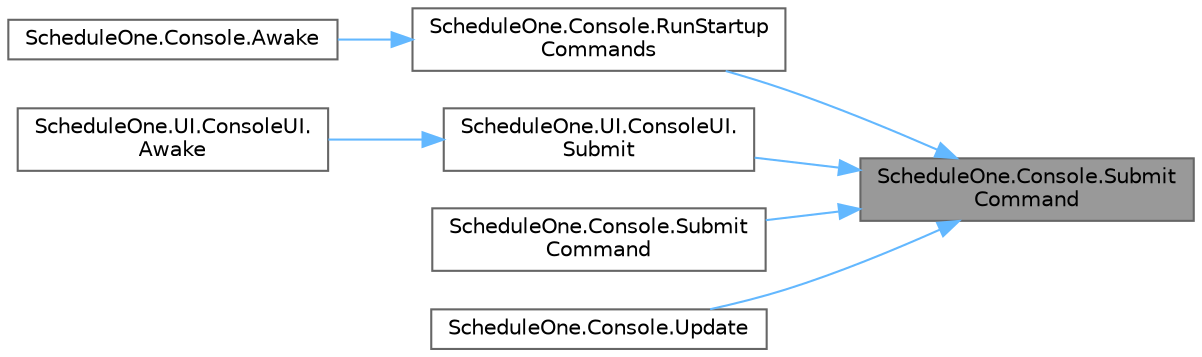 digraph "ScheduleOne.Console.SubmitCommand"
{
 // LATEX_PDF_SIZE
  bgcolor="transparent";
  edge [fontname=Helvetica,fontsize=10,labelfontname=Helvetica,labelfontsize=10];
  node [fontname=Helvetica,fontsize=10,shape=box,height=0.2,width=0.4];
  rankdir="RL";
  Node1 [id="Node000001",label="ScheduleOne.Console.Submit\lCommand",height=0.2,width=0.4,color="gray40", fillcolor="grey60", style="filled", fontcolor="black",tooltip=" "];
  Node1 -> Node2 [id="edge1_Node000001_Node000002",dir="back",color="steelblue1",style="solid",tooltip=" "];
  Node2 [id="Node000002",label="ScheduleOne.Console.RunStartup\lCommands",height=0.2,width=0.4,color="grey40", fillcolor="white", style="filled",URL="$class_schedule_one_1_1_console.html#a8a171a30d3e2dce3acd3737486dc6cc4",tooltip=" "];
  Node2 -> Node3 [id="edge2_Node000002_Node000003",dir="back",color="steelblue1",style="solid",tooltip=" "];
  Node3 [id="Node000003",label="ScheduleOne.Console.Awake",height=0.2,width=0.4,color="grey40", fillcolor="white", style="filled",URL="$class_schedule_one_1_1_console.html#a7693cc366bf06ad1295233c67aa91ecd",tooltip=" "];
  Node1 -> Node4 [id="edge3_Node000001_Node000004",dir="back",color="steelblue1",style="solid",tooltip=" "];
  Node4 [id="Node000004",label="ScheduleOne.UI.ConsoleUI.\lSubmit",height=0.2,width=0.4,color="grey40", fillcolor="white", style="filled",URL="$class_schedule_one_1_1_u_i_1_1_console_u_i.html#aa82db1180e7d3696b1d9b2cf48fc7c5f",tooltip=" "];
  Node4 -> Node5 [id="edge4_Node000004_Node000005",dir="back",color="steelblue1",style="solid",tooltip=" "];
  Node5 [id="Node000005",label="ScheduleOne.UI.ConsoleUI.\lAwake",height=0.2,width=0.4,color="grey40", fillcolor="white", style="filled",URL="$class_schedule_one_1_1_u_i_1_1_console_u_i.html#a035d8f198f232c97ed30462099ef53b4",tooltip=" "];
  Node1 -> Node6 [id="edge5_Node000001_Node000006",dir="back",color="steelblue1",style="solid",tooltip=" "];
  Node6 [id="Node000006",label="ScheduleOne.Console.Submit\lCommand",height=0.2,width=0.4,color="grey40", fillcolor="white", style="filled",URL="$class_schedule_one_1_1_console.html#a4b12ce79c5fc3b470fae8da39f59b9d4",tooltip=" "];
  Node1 -> Node7 [id="edge6_Node000001_Node000007",dir="back",color="steelblue1",style="solid",tooltip=" "];
  Node7 [id="Node000007",label="ScheduleOne.Console.Update",height=0.2,width=0.4,color="grey40", fillcolor="white", style="filled",URL="$class_schedule_one_1_1_console.html#a8bd20a9b527fa087d8d99252b0502d45",tooltip=" "];
}
